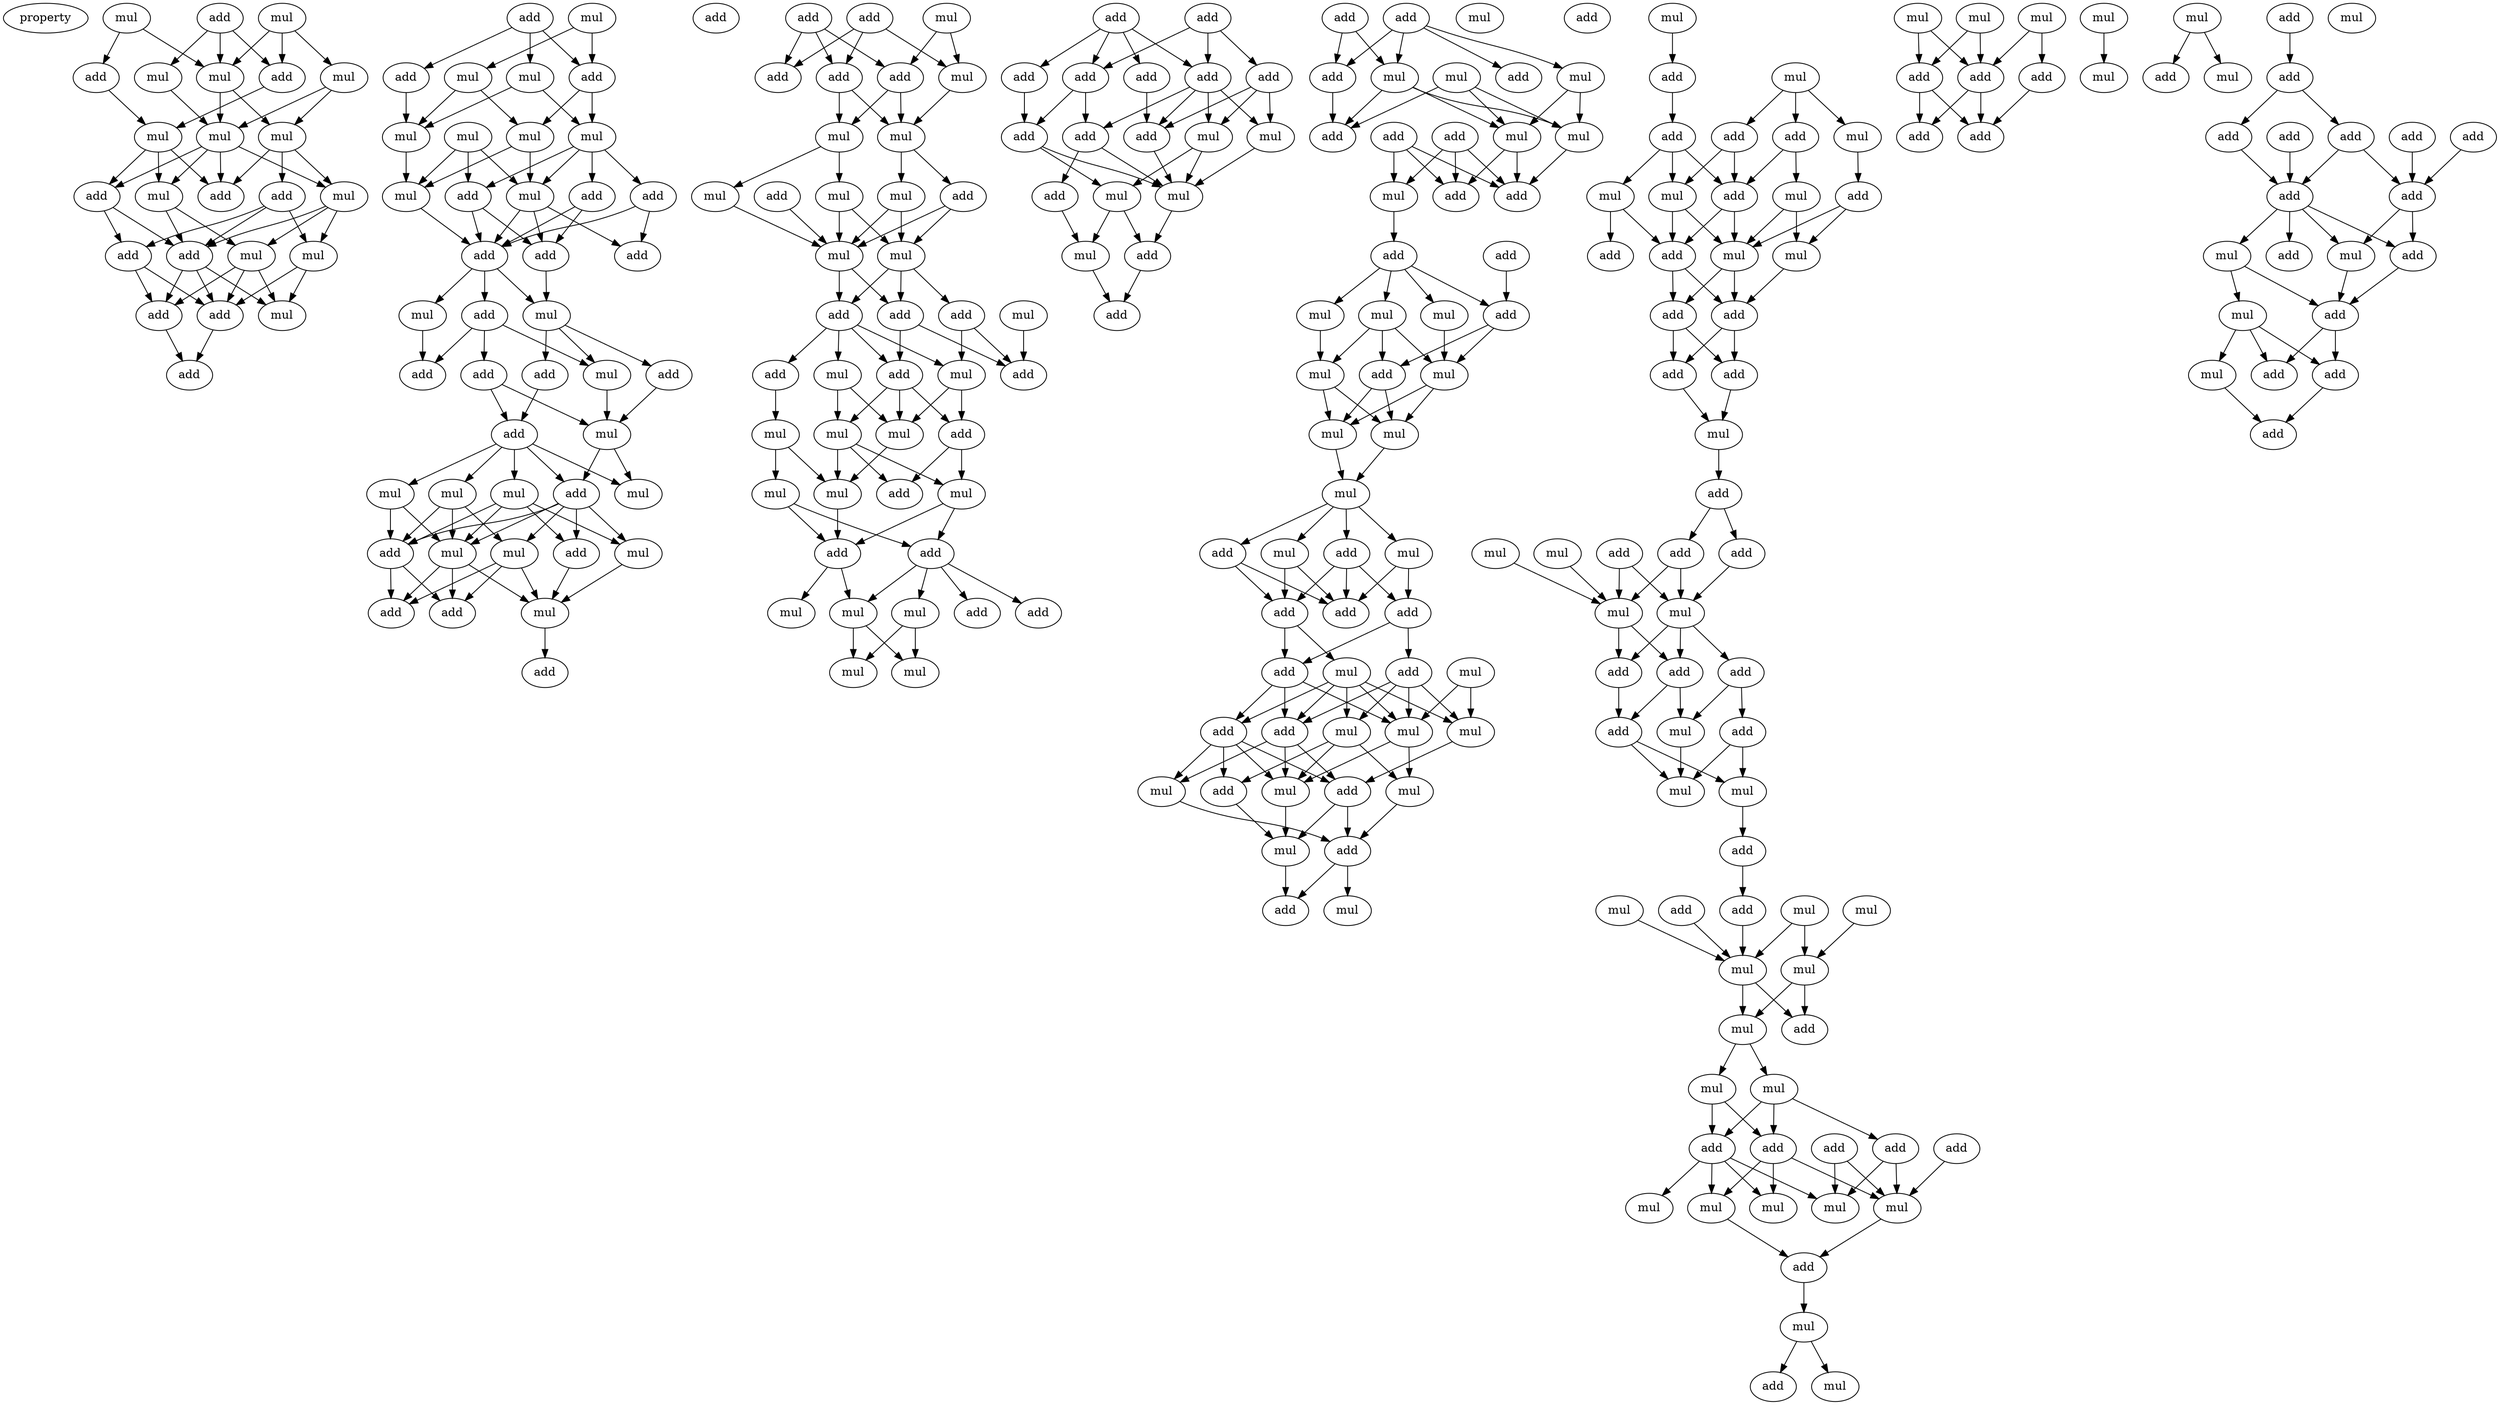 digraph {
    node [fontcolor=black]
    property [mul=2,lf=1.1]
    0 [ label = mul ];
    1 [ label = add ];
    2 [ label = mul ];
    3 [ label = add ];
    4 [ label = mul ];
    5 [ label = mul ];
    6 [ label = add ];
    7 [ label = mul ];
    8 [ label = mul ];
    9 [ label = mul ];
    10 [ label = mul ];
    11 [ label = add ];
    12 [ label = add ];
    13 [ label = add ];
    14 [ label = mul ];
    15 [ label = mul ];
    16 [ label = add ];
    17 [ label = mul ];
    18 [ label = add ];
    19 [ label = mul ];
    20 [ label = add ];
    21 [ label = mul ];
    22 [ label = add ];
    23 [ label = add ];
    24 [ label = mul ];
    25 [ label = add ];
    26 [ label = add ];
    27 [ label = add ];
    28 [ label = mul ];
    29 [ label = add ];
    30 [ label = mul ];
    31 [ label = mul ];
    32 [ label = mul ];
    33 [ label = mul ];
    34 [ label = mul ];
    35 [ label = add ];
    36 [ label = mul ];
    37 [ label = add ];
    38 [ label = add ];
    39 [ label = mul ];
    40 [ label = add ];
    41 [ label = add ];
    42 [ label = add ];
    43 [ label = add ];
    44 [ label = mul ];
    45 [ label = mul ];
    46 [ label = add ];
    47 [ label = add ];
    48 [ label = add ];
    49 [ label = add ];
    50 [ label = mul ];
    51 [ label = mul ];
    52 [ label = add ];
    53 [ label = add ];
    54 [ label = mul ];
    55 [ label = mul ];
    56 [ label = mul ];
    57 [ label = mul ];
    58 [ label = add ];
    59 [ label = mul ];
    60 [ label = mul ];
    61 [ label = mul ];
    62 [ label = add ];
    63 [ label = mul ];
    64 [ label = add ];
    65 [ label = add ];
    66 [ label = add ];
    67 [ label = add ];
    68 [ label = add ];
    69 [ label = mul ];
    70 [ label = add ];
    71 [ label = add ];
    72 [ label = add ];
    73 [ label = mul ];
    74 [ label = mul ];
    75 [ label = mul ];
    76 [ label = mul ];
    77 [ label = add ];
    78 [ label = mul ];
    79 [ label = mul ];
    80 [ label = add ];
    81 [ label = mul ];
    82 [ label = mul ];
    83 [ label = add ];
    84 [ label = add ];
    85 [ label = mul ];
    86 [ label = add ];
    87 [ label = mul ];
    88 [ label = add ];
    89 [ label = add ];
    90 [ label = add ];
    91 [ label = mul ];
    92 [ label = add ];
    93 [ label = mul ];
    94 [ label = mul ];
    95 [ label = mul ];
    96 [ label = mul ];
    97 [ label = mul ];
    98 [ label = mul ];
    99 [ label = add ];
    100 [ label = add ];
    101 [ label = add ];
    102 [ label = mul ];
    103 [ label = add ];
    104 [ label = add ];
    105 [ label = mul ];
    106 [ label = mul ];
    107 [ label = mul ];
    108 [ label = mul ];
    109 [ label = add ];
    110 [ label = add ];
    111 [ label = add ];
    112 [ label = add ];
    113 [ label = add ];
    114 [ label = add ];
    115 [ label = add ];
    116 [ label = add ];
    117 [ label = add ];
    118 [ label = mul ];
    119 [ label = mul ];
    120 [ label = add ];
    121 [ label = mul ];
    122 [ label = add ];
    123 [ label = mul ];
    124 [ label = add ];
    125 [ label = mul ];
    126 [ label = add ];
    127 [ label = add ];
    128 [ label = add ];
    129 [ label = add ];
    130 [ label = mul ];
    131 [ label = mul ];
    132 [ label = add ];
    133 [ label = mul ];
    134 [ label = add ];
    135 [ label = add ];
    136 [ label = mul ];
    137 [ label = mul ];
    138 [ label = add ];
    139 [ label = add ];
    140 [ label = add ];
    141 [ label = mul ];
    142 [ label = add ];
    143 [ label = add ];
    144 [ label = mul ];
    145 [ label = mul ];
    146 [ label = mul ];
    147 [ label = add ];
    148 [ label = mul ];
    149 [ label = mul ];
    150 [ label = add ];
    151 [ label = mul ];
    152 [ label = mul ];
    153 [ label = mul ];
    154 [ label = mul ];
    155 [ label = add ];
    156 [ label = add ];
    157 [ label = mul ];
    158 [ label = add ];
    159 [ label = add ];
    160 [ label = add ];
    161 [ label = mul ];
    162 [ label = mul ];
    163 [ label = add ];
    164 [ label = add ];
    165 [ label = add ];
    166 [ label = mul ];
    167 [ label = add ];
    168 [ label = mul ];
    169 [ label = mul ];
    170 [ label = mul ];
    171 [ label = add ];
    172 [ label = mul ];
    173 [ label = mul ];
    174 [ label = add ];
    175 [ label = add ];
    176 [ label = mul ];
    177 [ label = mul ];
    178 [ label = add ];
    179 [ label = mul ];
    180 [ label = add ];
    181 [ label = mul ];
    182 [ label = mul ];
    183 [ label = add ];
    184 [ label = mul ];
    185 [ label = add ];
    186 [ label = add ];
    187 [ label = add ];
    188 [ label = mul ];
    189 [ label = mul ];
    190 [ label = mul ];
    191 [ label = add ];
    192 [ label = add ];
    193 [ label = add ];
    194 [ label = mul ];
    195 [ label = add ];
    196 [ label = mul ];
    197 [ label = add ];
    198 [ label = add ];
    199 [ label = add ];
    200 [ label = add ];
    201 [ label = mul ];
    202 [ label = add ];
    203 [ label = add ];
    204 [ label = add ];
    205 [ label = mul ];
    206 [ label = add ];
    207 [ label = mul ];
    208 [ label = mul ];
    209 [ label = mul ];
    210 [ label = add ];
    211 [ label = add ];
    212 [ label = add ];
    213 [ label = add ];
    214 [ label = add ];
    215 [ label = mul ];
    216 [ label = mul ];
    217 [ label = mul ];
    218 [ label = add ];
    219 [ label = add ];
    220 [ label = mul ];
    221 [ label = mul ];
    222 [ label = mul ];
    223 [ label = add ];
    224 [ label = mul ];
    225 [ label = mul ];
    226 [ label = mul ];
    227 [ label = add ];
    228 [ label = mul ];
    229 [ label = mul ];
    230 [ label = add ];
    231 [ label = add ];
    232 [ label = add ];
    233 [ label = add ];
    234 [ label = add ];
    235 [ label = mul ];
    236 [ label = mul ];
    237 [ label = mul ];
    238 [ label = mul ];
    239 [ label = mul ];
    240 [ label = add ];
    241 [ label = mul ];
    242 [ label = mul ];
    243 [ label = add ];
    244 [ label = mul ];
    245 [ label = mul ];
    246 [ label = mul ];
    247 [ label = add ];
    248 [ label = add ];
    249 [ label = add ];
    250 [ label = add ];
    251 [ label = mul ];
    252 [ label = add ];
    253 [ label = mul ];
    254 [ label = mul ];
    255 [ label = add ];
    256 [ label = add ];
    257 [ label = mul ];
    258 [ label = add ];
    259 [ label = add ];
    260 [ label = add ];
    261 [ label = add ];
    262 [ label = add ];
    263 [ label = add ];
    264 [ label = add ];
    265 [ label = add ];
    266 [ label = mul ];
    267 [ label = add ];
    268 [ label = mul ];
    269 [ label = add ];
    270 [ label = mul ];
    271 [ label = add ];
    272 [ label = mul ];
    273 [ label = mul ];
    274 [ label = add ];
    275 [ label = add ];
    276 [ label = add ];
    0 -> 4 [ name = 0 ];
    0 -> 6 [ name = 1 ];
    1 -> 3 [ name = 2 ];
    1 -> 4 [ name = 3 ];
    1 -> 5 [ name = 4 ];
    2 -> 3 [ name = 5 ];
    2 -> 4 [ name = 6 ];
    2 -> 7 [ name = 7 ];
    3 -> 8 [ name = 8 ];
    4 -> 9 [ name = 9 ];
    4 -> 10 [ name = 10 ];
    5 -> 10 [ name = 11 ];
    6 -> 8 [ name = 12 ];
    7 -> 9 [ name = 13 ];
    7 -> 10 [ name = 14 ];
    8 -> 11 [ name = 15 ];
    8 -> 12 [ name = 16 ];
    8 -> 14 [ name = 17 ];
    9 -> 11 [ name = 18 ];
    9 -> 13 [ name = 19 ];
    9 -> 15 [ name = 20 ];
    10 -> 11 [ name = 21 ];
    10 -> 12 [ name = 22 ];
    10 -> 14 [ name = 23 ];
    10 -> 15 [ name = 24 ];
    12 -> 16 [ name = 25 ];
    12 -> 18 [ name = 26 ];
    13 -> 16 [ name = 27 ];
    13 -> 18 [ name = 28 ];
    13 -> 19 [ name = 29 ];
    14 -> 16 [ name = 30 ];
    14 -> 17 [ name = 31 ];
    15 -> 16 [ name = 32 ];
    15 -> 17 [ name = 33 ];
    15 -> 19 [ name = 34 ];
    16 -> 20 [ name = 35 ];
    16 -> 21 [ name = 36 ];
    16 -> 22 [ name = 37 ];
    17 -> 20 [ name = 38 ];
    17 -> 21 [ name = 39 ];
    17 -> 22 [ name = 40 ];
    18 -> 20 [ name = 41 ];
    18 -> 22 [ name = 42 ];
    19 -> 20 [ name = 43 ];
    19 -> 21 [ name = 44 ];
    20 -> 23 [ name = 45 ];
    22 -> 23 [ name = 46 ];
    24 -> 27 [ name = 47 ];
    24 -> 30 [ name = 48 ];
    25 -> 27 [ name = 49 ];
    25 -> 28 [ name = 50 ];
    25 -> 29 [ name = 51 ];
    27 -> 33 [ name = 52 ];
    27 -> 34 [ name = 53 ];
    28 -> 31 [ name = 54 ];
    28 -> 34 [ name = 55 ];
    29 -> 31 [ name = 56 ];
    30 -> 31 [ name = 57 ];
    30 -> 33 [ name = 58 ];
    31 -> 39 [ name = 59 ];
    32 -> 35 [ name = 60 ];
    32 -> 36 [ name = 61 ];
    32 -> 39 [ name = 62 ];
    33 -> 36 [ name = 63 ];
    33 -> 39 [ name = 64 ];
    34 -> 35 [ name = 65 ];
    34 -> 36 [ name = 66 ];
    34 -> 37 [ name = 67 ];
    34 -> 38 [ name = 68 ];
    35 -> 41 [ name = 69 ];
    35 -> 42 [ name = 70 ];
    36 -> 40 [ name = 71 ];
    36 -> 41 [ name = 72 ];
    36 -> 42 [ name = 73 ];
    37 -> 41 [ name = 74 ];
    37 -> 42 [ name = 75 ];
    38 -> 40 [ name = 76 ];
    38 -> 41 [ name = 77 ];
    39 -> 41 [ name = 78 ];
    41 -> 43 [ name = 79 ];
    41 -> 44 [ name = 80 ];
    41 -> 45 [ name = 81 ];
    42 -> 45 [ name = 82 ];
    43 -> 46 [ name = 83 ];
    43 -> 47 [ name = 84 ];
    43 -> 50 [ name = 85 ];
    44 -> 47 [ name = 86 ];
    45 -> 48 [ name = 87 ];
    45 -> 49 [ name = 88 ];
    45 -> 50 [ name = 89 ];
    46 -> 51 [ name = 90 ];
    46 -> 52 [ name = 91 ];
    48 -> 51 [ name = 92 ];
    49 -> 52 [ name = 93 ];
    50 -> 51 [ name = 94 ];
    51 -> 53 [ name = 95 ];
    51 -> 54 [ name = 96 ];
    52 -> 53 [ name = 97 ];
    52 -> 54 [ name = 98 ];
    52 -> 55 [ name = 99 ];
    52 -> 56 [ name = 100 ];
    52 -> 57 [ name = 101 ];
    53 -> 58 [ name = 102 ];
    53 -> 59 [ name = 103 ];
    53 -> 60 [ name = 104 ];
    53 -> 61 [ name = 105 ];
    53 -> 62 [ name = 106 ];
    55 -> 59 [ name = 107 ];
    55 -> 62 [ name = 108 ];
    56 -> 58 [ name = 109 ];
    56 -> 59 [ name = 110 ];
    56 -> 61 [ name = 111 ];
    56 -> 62 [ name = 112 ];
    57 -> 59 [ name = 113 ];
    57 -> 60 [ name = 114 ];
    57 -> 62 [ name = 115 ];
    58 -> 63 [ name = 116 ];
    59 -> 63 [ name = 117 ];
    59 -> 64 [ name = 118 ];
    59 -> 65 [ name = 119 ];
    60 -> 63 [ name = 120 ];
    60 -> 64 [ name = 121 ];
    60 -> 65 [ name = 122 ];
    61 -> 63 [ name = 123 ];
    62 -> 64 [ name = 124 ];
    62 -> 65 [ name = 125 ];
    63 -> 66 [ name = 126 ];
    67 -> 70 [ name = 127 ];
    67 -> 71 [ name = 128 ];
    67 -> 72 [ name = 129 ];
    68 -> 70 [ name = 130 ];
    68 -> 71 [ name = 131 ];
    68 -> 73 [ name = 132 ];
    69 -> 72 [ name = 133 ];
    69 -> 73 [ name = 134 ];
    70 -> 74 [ name = 135 ];
    70 -> 75 [ name = 136 ];
    72 -> 74 [ name = 137 ];
    72 -> 75 [ name = 138 ];
    73 -> 74 [ name = 139 ];
    74 -> 77 [ name = 140 ];
    74 -> 79 [ name = 141 ];
    75 -> 76 [ name = 142 ];
    75 -> 78 [ name = 143 ];
    76 -> 81 [ name = 144 ];
    76 -> 82 [ name = 145 ];
    77 -> 81 [ name = 146 ];
    77 -> 82 [ name = 147 ];
    78 -> 81 [ name = 148 ];
    79 -> 81 [ name = 149 ];
    79 -> 82 [ name = 150 ];
    80 -> 81 [ name = 151 ];
    81 -> 83 [ name = 152 ];
    81 -> 84 [ name = 153 ];
    82 -> 83 [ name = 154 ];
    82 -> 84 [ name = 155 ];
    82 -> 86 [ name = 156 ];
    83 -> 87 [ name = 157 ];
    83 -> 88 [ name = 158 ];
    83 -> 90 [ name = 159 ];
    83 -> 91 [ name = 160 ];
    84 -> 89 [ name = 161 ];
    84 -> 90 [ name = 162 ];
    85 -> 89 [ name = 163 ];
    86 -> 87 [ name = 164 ];
    86 -> 89 [ name = 165 ];
    87 -> 92 [ name = 166 ];
    87 -> 95 [ name = 167 ];
    88 -> 94 [ name = 168 ];
    90 -> 92 [ name = 169 ];
    90 -> 93 [ name = 170 ];
    90 -> 95 [ name = 171 ];
    91 -> 93 [ name = 172 ];
    91 -> 95 [ name = 173 ];
    92 -> 98 [ name = 174 ];
    92 -> 99 [ name = 175 ];
    93 -> 96 [ name = 176 ];
    93 -> 98 [ name = 177 ];
    93 -> 99 [ name = 178 ];
    94 -> 96 [ name = 179 ];
    94 -> 97 [ name = 180 ];
    95 -> 96 [ name = 181 ];
    96 -> 100 [ name = 182 ];
    97 -> 100 [ name = 183 ];
    97 -> 101 [ name = 184 ];
    98 -> 100 [ name = 185 ];
    98 -> 101 [ name = 186 ];
    100 -> 102 [ name = 187 ];
    100 -> 106 [ name = 188 ];
    101 -> 102 [ name = 189 ];
    101 -> 103 [ name = 190 ];
    101 -> 104 [ name = 191 ];
    101 -> 105 [ name = 192 ];
    102 -> 107 [ name = 193 ];
    102 -> 108 [ name = 194 ];
    105 -> 107 [ name = 195 ];
    105 -> 108 [ name = 196 ];
    109 -> 112 [ name = 197 ];
    109 -> 114 [ name = 198 ];
    109 -> 115 [ name = 199 ];
    110 -> 111 [ name = 200 ];
    110 -> 112 [ name = 201 ];
    110 -> 113 [ name = 202 ];
    110 -> 115 [ name = 203 ];
    111 -> 120 [ name = 204 ];
    112 -> 116 [ name = 205 ];
    112 -> 117 [ name = 206 ];
    113 -> 117 [ name = 207 ];
    114 -> 118 [ name = 208 ];
    114 -> 119 [ name = 209 ];
    114 -> 120 [ name = 210 ];
    115 -> 116 [ name = 211 ];
    115 -> 118 [ name = 212 ];
    115 -> 119 [ name = 213 ];
    115 -> 120 [ name = 214 ];
    116 -> 121 [ name = 215 ];
    116 -> 122 [ name = 216 ];
    117 -> 121 [ name = 217 ];
    117 -> 123 [ name = 218 ];
    118 -> 121 [ name = 219 ];
    118 -> 123 [ name = 220 ];
    119 -> 121 [ name = 221 ];
    120 -> 121 [ name = 222 ];
    121 -> 124 [ name = 223 ];
    122 -> 125 [ name = 224 ];
    123 -> 124 [ name = 225 ];
    123 -> 125 [ name = 226 ];
    124 -> 126 [ name = 227 ];
    125 -> 126 [ name = 228 ];
    127 -> 130 [ name = 229 ];
    127 -> 132 [ name = 230 ];
    128 -> 129 [ name = 231 ];
    128 -> 130 [ name = 232 ];
    128 -> 132 [ name = 233 ];
    128 -> 133 [ name = 234 ];
    130 -> 136 [ name = 235 ];
    130 -> 137 [ name = 236 ];
    130 -> 138 [ name = 237 ];
    131 -> 136 [ name = 238 ];
    131 -> 137 [ name = 239 ];
    131 -> 138 [ name = 240 ];
    132 -> 138 [ name = 241 ];
    133 -> 136 [ name = 242 ];
    133 -> 137 [ name = 243 ];
    134 -> 139 [ name = 244 ];
    134 -> 140 [ name = 245 ];
    134 -> 141 [ name = 246 ];
    135 -> 139 [ name = 247 ];
    135 -> 140 [ name = 248 ];
    135 -> 141 [ name = 249 ];
    136 -> 139 [ name = 250 ];
    136 -> 140 [ name = 251 ];
    137 -> 139 [ name = 252 ];
    141 -> 142 [ name = 253 ];
    142 -> 144 [ name = 254 ];
    142 -> 145 [ name = 255 ];
    142 -> 146 [ name = 256 ];
    142 -> 147 [ name = 257 ];
    143 -> 147 [ name = 258 ];
    144 -> 148 [ name = 259 ];
    144 -> 149 [ name = 260 ];
    144 -> 150 [ name = 261 ];
    145 -> 148 [ name = 262 ];
    146 -> 149 [ name = 263 ];
    147 -> 149 [ name = 264 ];
    147 -> 150 [ name = 265 ];
    148 -> 151 [ name = 266 ];
    148 -> 152 [ name = 267 ];
    149 -> 151 [ name = 268 ];
    149 -> 152 [ name = 269 ];
    150 -> 151 [ name = 270 ];
    150 -> 152 [ name = 271 ];
    151 -> 153 [ name = 272 ];
    152 -> 153 [ name = 273 ];
    153 -> 154 [ name = 274 ];
    153 -> 155 [ name = 275 ];
    153 -> 156 [ name = 276 ];
    153 -> 157 [ name = 277 ];
    154 -> 158 [ name = 278 ];
    154 -> 159 [ name = 279 ];
    155 -> 158 [ name = 280 ];
    155 -> 159 [ name = 281 ];
    156 -> 158 [ name = 282 ];
    156 -> 159 [ name = 283 ];
    156 -> 160 [ name = 284 ];
    157 -> 158 [ name = 285 ];
    157 -> 160 [ name = 286 ];
    159 -> 162 [ name = 287 ];
    159 -> 163 [ name = 288 ];
    160 -> 163 [ name = 289 ];
    160 -> 164 [ name = 290 ];
    161 -> 166 [ name = 291 ];
    161 -> 169 [ name = 292 ];
    162 -> 165 [ name = 293 ];
    162 -> 166 [ name = 294 ];
    162 -> 167 [ name = 295 ];
    162 -> 168 [ name = 296 ];
    162 -> 169 [ name = 297 ];
    163 -> 165 [ name = 298 ];
    163 -> 166 [ name = 299 ];
    163 -> 167 [ name = 300 ];
    164 -> 166 [ name = 301 ];
    164 -> 167 [ name = 302 ];
    164 -> 168 [ name = 303 ];
    164 -> 169 [ name = 304 ];
    165 -> 171 [ name = 305 ];
    165 -> 172 [ name = 306 ];
    165 -> 173 [ name = 307 ];
    165 -> 174 [ name = 308 ];
    166 -> 170 [ name = 309 ];
    166 -> 172 [ name = 310 ];
    167 -> 171 [ name = 311 ];
    167 -> 172 [ name = 312 ];
    167 -> 173 [ name = 313 ];
    168 -> 170 [ name = 314 ];
    168 -> 172 [ name = 315 ];
    168 -> 174 [ name = 316 ];
    169 -> 171 [ name = 317 ];
    170 -> 175 [ name = 318 ];
    171 -> 175 [ name = 319 ];
    171 -> 176 [ name = 320 ];
    172 -> 176 [ name = 321 ];
    173 -> 175 [ name = 322 ];
    174 -> 176 [ name = 323 ];
    175 -> 177 [ name = 324 ];
    175 -> 178 [ name = 325 ];
    176 -> 178 [ name = 326 ];
    181 -> 183 [ name = 327 ];
    182 -> 184 [ name = 328 ];
    182 -> 185 [ name = 329 ];
    182 -> 187 [ name = 330 ];
    183 -> 186 [ name = 331 ];
    184 -> 192 [ name = 332 ];
    185 -> 190 [ name = 333 ];
    185 -> 191 [ name = 334 ];
    186 -> 189 [ name = 335 ];
    186 -> 190 [ name = 336 ];
    186 -> 191 [ name = 337 ];
    187 -> 188 [ name = 338 ];
    187 -> 191 [ name = 339 ];
    188 -> 194 [ name = 340 ];
    188 -> 196 [ name = 341 ];
    189 -> 193 [ name = 342 ];
    189 -> 195 [ name = 343 ];
    190 -> 193 [ name = 344 ];
    190 -> 194 [ name = 345 ];
    191 -> 193 [ name = 346 ];
    191 -> 194 [ name = 347 ];
    192 -> 194 [ name = 348 ];
    192 -> 196 [ name = 349 ];
    193 -> 197 [ name = 350 ];
    193 -> 198 [ name = 351 ];
    194 -> 197 [ name = 352 ];
    194 -> 198 [ name = 353 ];
    196 -> 197 [ name = 354 ];
    197 -> 199 [ name = 355 ];
    197 -> 200 [ name = 356 ];
    198 -> 199 [ name = 357 ];
    198 -> 200 [ name = 358 ];
    199 -> 201 [ name = 359 ];
    200 -> 201 [ name = 360 ];
    201 -> 202 [ name = 361 ];
    202 -> 203 [ name = 362 ];
    202 -> 206 [ name = 363 ];
    203 -> 208 [ name = 364 ];
    203 -> 209 [ name = 365 ];
    204 -> 208 [ name = 366 ];
    204 -> 209 [ name = 367 ];
    205 -> 208 [ name = 368 ];
    206 -> 209 [ name = 369 ];
    207 -> 208 [ name = 370 ];
    208 -> 211 [ name = 371 ];
    208 -> 212 [ name = 372 ];
    209 -> 210 [ name = 373 ];
    209 -> 211 [ name = 374 ];
    209 -> 212 [ name = 375 ];
    210 -> 214 [ name = 376 ];
    210 -> 215 [ name = 377 ];
    211 -> 213 [ name = 378 ];
    211 -> 215 [ name = 379 ];
    212 -> 213 [ name = 380 ];
    213 -> 216 [ name = 381 ];
    213 -> 217 [ name = 382 ];
    214 -> 216 [ name = 383 ];
    214 -> 217 [ name = 384 ];
    215 -> 216 [ name = 385 ];
    217 -> 218 [ name = 386 ];
    218 -> 219 [ name = 387 ];
    219 -> 225 [ name = 388 ];
    220 -> 224 [ name = 389 ];
    220 -> 225 [ name = 390 ];
    221 -> 225 [ name = 391 ];
    222 -> 224 [ name = 392 ];
    223 -> 225 [ name = 393 ];
    224 -> 226 [ name = 394 ];
    224 -> 227 [ name = 395 ];
    225 -> 226 [ name = 396 ];
    225 -> 227 [ name = 397 ];
    226 -> 228 [ name = 398 ];
    226 -> 229 [ name = 399 ];
    228 -> 230 [ name = 400 ];
    228 -> 232 [ name = 401 ];
    228 -> 233 [ name = 402 ];
    229 -> 230 [ name = 403 ];
    229 -> 232 [ name = 404 ];
    230 -> 235 [ name = 405 ];
    230 -> 236 [ name = 406 ];
    230 -> 237 [ name = 407 ];
    230 -> 238 [ name = 408 ];
    231 -> 239 [ name = 409 ];
    232 -> 235 [ name = 410 ];
    232 -> 237 [ name = 411 ];
    232 -> 239 [ name = 412 ];
    233 -> 238 [ name = 413 ];
    233 -> 239 [ name = 414 ];
    234 -> 238 [ name = 415 ];
    234 -> 239 [ name = 416 ];
    237 -> 240 [ name = 417 ];
    239 -> 240 [ name = 418 ];
    240 -> 241 [ name = 419 ];
    241 -> 243 [ name = 420 ];
    241 -> 244 [ name = 421 ];
    242 -> 248 [ name = 422 ];
    242 -> 249 [ name = 423 ];
    245 -> 247 [ name = 424 ];
    245 -> 248 [ name = 425 ];
    246 -> 247 [ name = 426 ];
    246 -> 248 [ name = 427 ];
    247 -> 250 [ name = 428 ];
    247 -> 252 [ name = 429 ];
    248 -> 250 [ name = 430 ];
    248 -> 252 [ name = 431 ];
    249 -> 250 [ name = 432 ];
    251 -> 253 [ name = 433 ];
    254 -> 255 [ name = 434 ];
    254 -> 257 [ name = 435 ];
    256 -> 258 [ name = 436 ];
    258 -> 259 [ name = 437 ];
    258 -> 261 [ name = 438 ];
    259 -> 264 [ name = 439 ];
    260 -> 265 [ name = 440 ];
    261 -> 264 [ name = 441 ];
    261 -> 265 [ name = 442 ];
    262 -> 264 [ name = 443 ];
    263 -> 265 [ name = 444 ];
    264 -> 266 [ name = 445 ];
    264 -> 267 [ name = 446 ];
    264 -> 268 [ name = 447 ];
    264 -> 269 [ name = 448 ];
    265 -> 267 [ name = 449 ];
    265 -> 268 [ name = 450 ];
    266 -> 270 [ name = 451 ];
    266 -> 271 [ name = 452 ];
    267 -> 271 [ name = 453 ];
    268 -> 271 [ name = 454 ];
    270 -> 273 [ name = 455 ];
    270 -> 274 [ name = 456 ];
    270 -> 275 [ name = 457 ];
    271 -> 274 [ name = 458 ];
    271 -> 275 [ name = 459 ];
    273 -> 276 [ name = 460 ];
    274 -> 276 [ name = 461 ];
}
